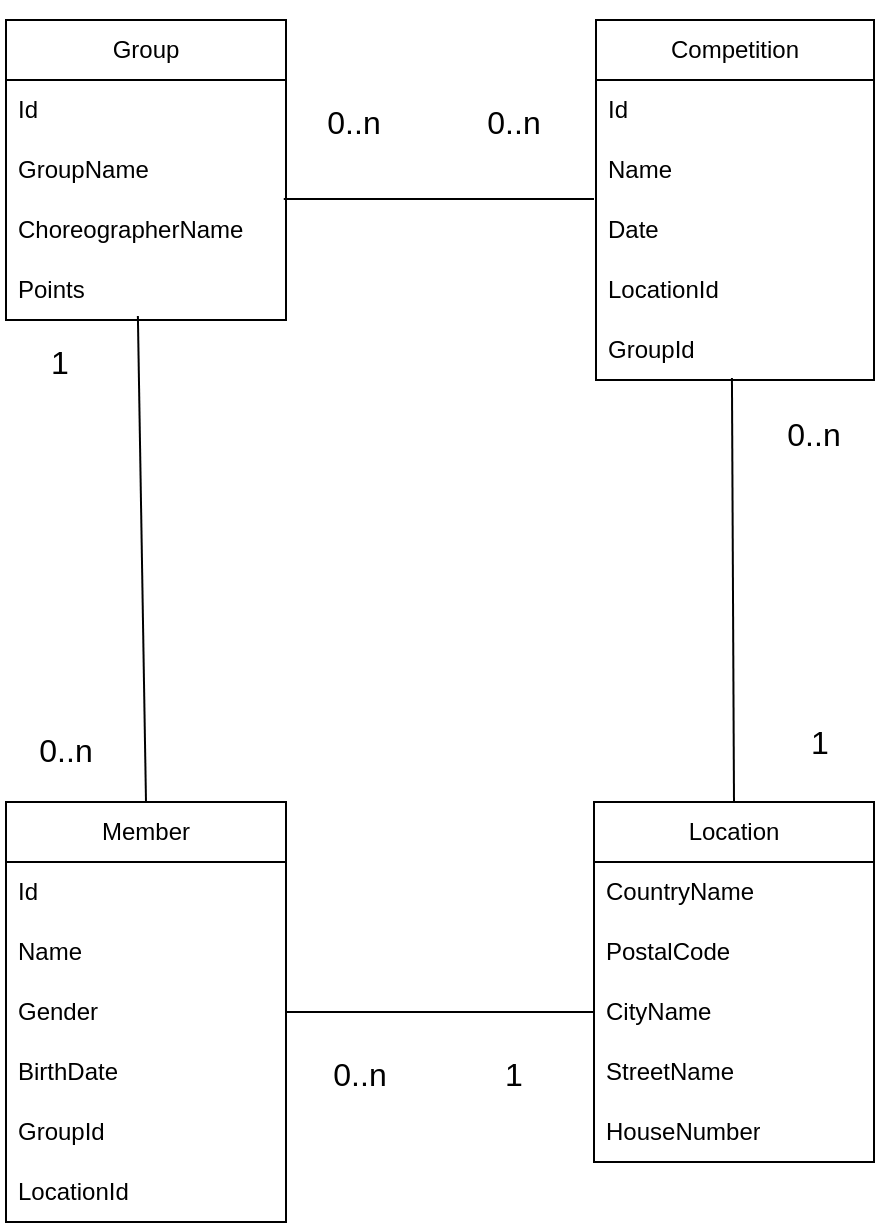 <mxfile version="24.7.17">
  <diagram name="1 oldal" id="ON4D7W952-DQ7M8mwhZ4">
    <mxGraphModel dx="2474" dy="1180" grid="0" gridSize="10" guides="1" tooltips="1" connect="1" arrows="1" fold="1" page="0" pageScale="1" pageWidth="827" pageHeight="1169" math="0" shadow="0">
      <root>
        <mxCell id="0" />
        <mxCell id="1" parent="0" />
        <mxCell id="jLILm1trOcYR6P23a6A1-10" value="Competition" style="swimlane;fontStyle=0;childLayout=stackLayout;horizontal=1;startSize=30;horizontalStack=0;resizeParent=1;resizeParentMax=0;resizeLast=0;collapsible=1;marginBottom=0;whiteSpace=wrap;html=1;" parent="1" vertex="1">
          <mxGeometry x="-122" y="-263" width="139" height="180" as="geometry">
            <mxRectangle x="-43" y="-152" width="54" height="30" as="alternateBounds" />
          </mxGeometry>
        </mxCell>
        <mxCell id="jLILm1trOcYR6P23a6A1-11" value="Id" style="text;strokeColor=none;fillColor=none;align=left;verticalAlign=middle;spacingLeft=4;spacingRight=4;overflow=hidden;points=[[0,0.5],[1,0.5]];portConstraint=eastwest;rotatable=0;whiteSpace=wrap;html=1;" parent="jLILm1trOcYR6P23a6A1-10" vertex="1">
          <mxGeometry y="30" width="139" height="30" as="geometry" />
        </mxCell>
        <mxCell id="jLILm1trOcYR6P23a6A1-12" value="Name" style="text;strokeColor=none;fillColor=none;align=left;verticalAlign=middle;spacingLeft=4;spacingRight=4;overflow=hidden;points=[[0,0.5],[1,0.5]];portConstraint=eastwest;rotatable=0;whiteSpace=wrap;html=1;" parent="jLILm1trOcYR6P23a6A1-10" vertex="1">
          <mxGeometry y="60" width="139" height="30" as="geometry" />
        </mxCell>
        <mxCell id="jLILm1trOcYR6P23a6A1-14" value="Date" style="text;strokeColor=none;fillColor=none;align=left;verticalAlign=middle;spacingLeft=4;spacingRight=4;overflow=hidden;points=[[0,0.5],[1,0.5]];portConstraint=eastwest;rotatable=0;whiteSpace=wrap;html=1;" parent="jLILm1trOcYR6P23a6A1-10" vertex="1">
          <mxGeometry y="90" width="139" height="30" as="geometry" />
        </mxCell>
        <mxCell id="jLILm1trOcYR6P23a6A1-21" value="LocationId&lt;span style=&quot;color: rgba(0, 0, 0, 0); font-family: monospace; font-size: 0px; text-wrap: nowrap;&quot;&gt;%3CmxGraphModel%3E%3Croot%3E%3CmxCell%20id%3D%220%22%2F%3E%3CmxCell%20id%3D%221%22%20parent%3D%220%22%2F%3E%3CmxCell%20id%3D%222%22%20value%3D%22Item%203%22%20style%3D%22text%3BstrokeColor%3Dnone%3BfillColor%3Dnone%3Balign%3Dleft%3BverticalAlign%3Dmiddle%3BspacingLeft%3D4%3BspacingRight%3D4%3Boverflow%3Dhidden%3Bpoints%3D%5B%5B0%2C0.5%5D%2C%5B1%2C0.5%5D%5D%3BportConstraint%3Deastwest%3Brotatable%3D0%3BwhiteSpace%3Dwrap%3Bhtml%3D1%3B%22%20vertex%3D%221%22%20parent%3D%221%22%3E%3CmxGeometry%20x%3D%22173%22%20y%3D%22-11%22%20width%3D%22140%22%20height%3D%2230%22%20as%3D%22geometry%22%2F%3E%3C%2FmxCell%3E%3C%2Froot%3E%3C%2FmxGraphModel%3E&lt;/span&gt;" style="text;strokeColor=none;fillColor=none;align=left;verticalAlign=middle;spacingLeft=4;spacingRight=4;overflow=hidden;points=[[0,0.5],[1,0.5]];portConstraint=eastwest;rotatable=0;whiteSpace=wrap;html=1;" parent="jLILm1trOcYR6P23a6A1-10" vertex="1">
          <mxGeometry y="120" width="139" height="30" as="geometry" />
        </mxCell>
        <mxCell id="jLILm1trOcYR6P23a6A1-36" value="GroupId" style="text;strokeColor=none;fillColor=none;align=left;verticalAlign=middle;spacingLeft=4;spacingRight=4;overflow=hidden;points=[[0,0.5],[1,0.5]];portConstraint=eastwest;rotatable=0;whiteSpace=wrap;html=1;" parent="jLILm1trOcYR6P23a6A1-10" vertex="1">
          <mxGeometry y="150" width="139" height="30" as="geometry" />
        </mxCell>
        <mxCell id="jLILm1trOcYR6P23a6A1-15" style="edgeStyle=none;curved=1;rounded=0;orthogonalLoop=1;jettySize=auto;html=1;exitX=0.5;exitY=0;exitDx=0;exitDy=0;fontSize=12;startSize=8;endSize=8;" parent="1" source="jLILm1trOcYR6P23a6A1-10" target="jLILm1trOcYR6P23a6A1-10" edge="1">
          <mxGeometry relative="1" as="geometry" />
        </mxCell>
        <mxCell id="jLILm1trOcYR6P23a6A1-16" value="Location" style="swimlane;fontStyle=0;childLayout=stackLayout;horizontal=1;startSize=30;horizontalStack=0;resizeParent=1;resizeParentMax=0;resizeLast=0;collapsible=1;marginBottom=0;whiteSpace=wrap;html=1;" parent="1" vertex="1">
          <mxGeometry x="-123" y="128" width="140" height="180" as="geometry" />
        </mxCell>
        <mxCell id="pGf6qE6ynXr7Wc6hEcPT-2" value="CountryName" style="text;strokeColor=none;fillColor=none;align=left;verticalAlign=middle;spacingLeft=4;spacingRight=4;overflow=hidden;points=[[0,0.5],[1,0.5]];portConstraint=eastwest;rotatable=0;whiteSpace=wrap;html=1;" parent="jLILm1trOcYR6P23a6A1-16" vertex="1">
          <mxGeometry y="30" width="140" height="30" as="geometry" />
        </mxCell>
        <mxCell id="jLILm1trOcYR6P23a6A1-17" value="PostalCode" style="text;strokeColor=none;fillColor=none;align=left;verticalAlign=middle;spacingLeft=4;spacingRight=4;overflow=hidden;points=[[0,0.5],[1,0.5]];portConstraint=eastwest;rotatable=0;whiteSpace=wrap;html=1;" parent="jLILm1trOcYR6P23a6A1-16" vertex="1">
          <mxGeometry y="60" width="140" height="30" as="geometry" />
        </mxCell>
        <mxCell id="jLILm1trOcYR6P23a6A1-18" value="CityName" style="text;strokeColor=none;fillColor=none;align=left;verticalAlign=middle;spacingLeft=4;spacingRight=4;overflow=hidden;points=[[0,0.5],[1,0.5]];portConstraint=eastwest;rotatable=0;whiteSpace=wrap;html=1;" parent="jLILm1trOcYR6P23a6A1-16" vertex="1">
          <mxGeometry y="90" width="140" height="30" as="geometry" />
        </mxCell>
        <mxCell id="jLILm1trOcYR6P23a6A1-20" value="StreetName" style="text;strokeColor=none;fillColor=none;align=left;verticalAlign=middle;spacingLeft=4;spacingRight=4;overflow=hidden;points=[[0,0.5],[1,0.5]];portConstraint=eastwest;rotatable=0;whiteSpace=wrap;html=1;" parent="jLILm1trOcYR6P23a6A1-16" vertex="1">
          <mxGeometry y="120" width="140" height="30" as="geometry" />
        </mxCell>
        <mxCell id="jLILm1trOcYR6P23a6A1-19" value="HouseNumber" style="text;strokeColor=none;fillColor=none;align=left;verticalAlign=middle;spacingLeft=4;spacingRight=4;overflow=hidden;points=[[0,0.5],[1,0.5]];portConstraint=eastwest;rotatable=0;whiteSpace=wrap;html=1;" parent="jLILm1trOcYR6P23a6A1-16" vertex="1">
          <mxGeometry y="150" width="140" height="30" as="geometry" />
        </mxCell>
        <mxCell id="jLILm1trOcYR6P23a6A1-23" value="0..n" style="text;html=1;align=center;verticalAlign=middle;whiteSpace=wrap;rounded=0;fontSize=16;" parent="1" vertex="1">
          <mxGeometry x="-270" y="249" width="60" height="30" as="geometry" />
        </mxCell>
        <mxCell id="jLILm1trOcYR6P23a6A1-24" value="1" style="text;html=1;align=center;verticalAlign=middle;whiteSpace=wrap;rounded=0;fontSize=16;" parent="1" vertex="1">
          <mxGeometry x="-40" y="83" width="60" height="30" as="geometry" />
        </mxCell>
        <mxCell id="jLILm1trOcYR6P23a6A1-25" value="Group" style="swimlane;fontStyle=0;childLayout=stackLayout;horizontal=1;startSize=30;horizontalStack=0;resizeParent=1;resizeParentMax=0;resizeLast=0;collapsible=1;marginBottom=0;whiteSpace=wrap;html=1;" parent="1" vertex="1">
          <mxGeometry x="-417" y="-263" width="140" height="150" as="geometry" />
        </mxCell>
        <mxCell id="jLILm1trOcYR6P23a6A1-26" value="Id" style="text;strokeColor=none;fillColor=none;align=left;verticalAlign=middle;spacingLeft=4;spacingRight=4;overflow=hidden;points=[[0,0.5],[1,0.5]];portConstraint=eastwest;rotatable=0;whiteSpace=wrap;html=1;" parent="jLILm1trOcYR6P23a6A1-25" vertex="1">
          <mxGeometry y="30" width="140" height="30" as="geometry" />
        </mxCell>
        <mxCell id="jLILm1trOcYR6P23a6A1-27" value="GroupName" style="text;strokeColor=none;fillColor=none;align=left;verticalAlign=middle;spacingLeft=4;spacingRight=4;overflow=hidden;points=[[0,0.5],[1,0.5]];portConstraint=eastwest;rotatable=0;whiteSpace=wrap;html=1;" parent="jLILm1trOcYR6P23a6A1-25" vertex="1">
          <mxGeometry y="60" width="140" height="30" as="geometry" />
        </mxCell>
        <mxCell id="pGf6qE6ynXr7Wc6hEcPT-3" value="ChoreographerName" style="text;strokeColor=none;fillColor=none;align=left;verticalAlign=middle;spacingLeft=4;spacingRight=4;overflow=hidden;points=[[0,0.5],[1,0.5]];portConstraint=eastwest;rotatable=0;whiteSpace=wrap;html=1;" parent="jLILm1trOcYR6P23a6A1-25" vertex="1">
          <mxGeometry y="90" width="140" height="30" as="geometry" />
        </mxCell>
        <mxCell id="jLILm1trOcYR6P23a6A1-29" value="Points" style="text;strokeColor=none;fillColor=none;align=left;verticalAlign=middle;spacingLeft=4;spacingRight=4;overflow=hidden;points=[[0,0.5],[1,0.5]];portConstraint=eastwest;rotatable=0;whiteSpace=wrap;html=1;" parent="jLILm1trOcYR6P23a6A1-25" vertex="1">
          <mxGeometry y="120" width="140" height="30" as="geometry" />
        </mxCell>
        <mxCell id="jLILm1trOcYR6P23a6A1-41" value="0..n" style="text;html=1;align=center;verticalAlign=middle;whiteSpace=wrap;rounded=0;fontSize=16;" parent="1" vertex="1">
          <mxGeometry x="-43" y="-71" width="60" height="30" as="geometry" />
        </mxCell>
        <mxCell id="jLILm1trOcYR6P23a6A1-43" value="Member" style="swimlane;fontStyle=0;childLayout=stackLayout;horizontal=1;startSize=30;horizontalStack=0;resizeParent=1;resizeParentMax=0;resizeLast=0;collapsible=1;marginBottom=0;whiteSpace=wrap;html=1;" parent="1" vertex="1">
          <mxGeometry x="-417" y="128" width="140" height="210" as="geometry" />
        </mxCell>
        <mxCell id="jLILm1trOcYR6P23a6A1-44" value="Id" style="text;strokeColor=none;fillColor=none;align=left;verticalAlign=middle;spacingLeft=4;spacingRight=4;overflow=hidden;points=[[0,0.5],[1,0.5]];portConstraint=eastwest;rotatable=0;whiteSpace=wrap;html=1;" parent="jLILm1trOcYR6P23a6A1-43" vertex="1">
          <mxGeometry y="30" width="140" height="30" as="geometry" />
        </mxCell>
        <mxCell id="jLILm1trOcYR6P23a6A1-45" value="Name" style="text;strokeColor=none;fillColor=none;align=left;verticalAlign=middle;spacingLeft=4;spacingRight=4;overflow=hidden;points=[[0,0.5],[1,0.5]];portConstraint=eastwest;rotatable=0;whiteSpace=wrap;html=1;" parent="jLILm1trOcYR6P23a6A1-43" vertex="1">
          <mxGeometry y="60" width="140" height="30" as="geometry" />
        </mxCell>
        <mxCell id="pGf6qE6ynXr7Wc6hEcPT-4" value="Gender" style="text;strokeColor=none;fillColor=none;align=left;verticalAlign=middle;spacingLeft=4;spacingRight=4;overflow=hidden;points=[[0,0.5],[1,0.5]];portConstraint=eastwest;rotatable=0;whiteSpace=wrap;html=1;" parent="jLILm1trOcYR6P23a6A1-43" vertex="1">
          <mxGeometry y="90" width="140" height="30" as="geometry" />
        </mxCell>
        <mxCell id="pGf6qE6ynXr7Wc6hEcPT-5" value="BirthDate" style="text;strokeColor=none;fillColor=none;align=left;verticalAlign=middle;spacingLeft=4;spacingRight=4;overflow=hidden;points=[[0,0.5],[1,0.5]];portConstraint=eastwest;rotatable=0;whiteSpace=wrap;html=1;" parent="jLILm1trOcYR6P23a6A1-43" vertex="1">
          <mxGeometry y="120" width="140" height="30" as="geometry" />
        </mxCell>
        <mxCell id="jLILm1trOcYR6P23a6A1-46" value="GroupId" style="text;strokeColor=none;fillColor=none;align=left;verticalAlign=middle;spacingLeft=4;spacingRight=4;overflow=hidden;points=[[0,0.5],[1,0.5]];portConstraint=eastwest;rotatable=0;whiteSpace=wrap;html=1;" parent="jLILm1trOcYR6P23a6A1-43" vertex="1">
          <mxGeometry y="150" width="140" height="30" as="geometry" />
        </mxCell>
        <mxCell id="EKPw-9JExDkRiqGXcwOU-1" value="LocationId" style="text;strokeColor=none;fillColor=none;align=left;verticalAlign=middle;spacingLeft=4;spacingRight=4;overflow=hidden;points=[[0,0.5],[1,0.5]];portConstraint=eastwest;rotatable=0;whiteSpace=wrap;html=1;" vertex="1" parent="jLILm1trOcYR6P23a6A1-43">
          <mxGeometry y="180" width="140" height="30" as="geometry" />
        </mxCell>
        <mxCell id="jLILm1trOcYR6P23a6A1-48" value="0..n" style="text;html=1;align=center;verticalAlign=middle;whiteSpace=wrap;rounded=0;fontSize=16;" parent="1" vertex="1">
          <mxGeometry x="-273" y="-227" width="60" height="30" as="geometry" />
        </mxCell>
        <mxCell id="jLILm1trOcYR6P23a6A1-50" value="1" style="text;html=1;align=center;verticalAlign=middle;whiteSpace=wrap;rounded=0;fontSize=16;" parent="1" vertex="1">
          <mxGeometry x="-420" y="-107" width="60" height="30" as="geometry" />
        </mxCell>
        <mxCell id="jLILm1trOcYR6P23a6A1-51" value="0..n" style="text;html=1;align=center;verticalAlign=middle;whiteSpace=wrap;rounded=0;fontSize=16;" parent="1" vertex="1">
          <mxGeometry x="-417" y="87" width="60" height="30" as="geometry" />
        </mxCell>
        <mxCell id="pGf6qE6ynXr7Wc6hEcPT-7" value="" style="endArrow=none;html=1;rounded=0;exitX=1;exitY=0.5;exitDx=0;exitDy=0;entryX=0;entryY=0.5;entryDx=0;entryDy=0;" parent="1" source="pGf6qE6ynXr7Wc6hEcPT-4" target="jLILm1trOcYR6P23a6A1-18" edge="1">
          <mxGeometry width="50" height="50" relative="1" as="geometry">
            <mxPoint x="-144" y="139" as="sourcePoint" />
            <mxPoint x="-94" y="89" as="targetPoint" />
          </mxGeometry>
        </mxCell>
        <mxCell id="pGf6qE6ynXr7Wc6hEcPT-8" value="" style="endArrow=none;html=1;rounded=0;entryX=0.489;entryY=0.967;entryDx=0;entryDy=0;entryPerimeter=0;exitX=0.5;exitY=0;exitDx=0;exitDy=0;" parent="1" source="jLILm1trOcYR6P23a6A1-16" target="jLILm1trOcYR6P23a6A1-36" edge="1">
          <mxGeometry width="50" height="50" relative="1" as="geometry">
            <mxPoint x="-144" y="139" as="sourcePoint" />
            <mxPoint x="-51.944" y="-52.01" as="targetPoint" />
          </mxGeometry>
        </mxCell>
        <mxCell id="pGf6qE6ynXr7Wc6hEcPT-9" value="" style="endArrow=none;html=1;rounded=0;exitX=1.021;exitY=1.033;exitDx=0;exitDy=0;exitPerimeter=0;entryX=0.022;entryY=0.033;entryDx=0;entryDy=0;entryPerimeter=0;" parent="1" edge="1">
          <mxGeometry width="50" height="50" relative="1" as="geometry">
            <mxPoint x="-278.12" y="-173.5" as="sourcePoint" />
            <mxPoint x="-123.002" y="-173.5" as="targetPoint" />
          </mxGeometry>
        </mxCell>
        <mxCell id="pGf6qE6ynXr7Wc6hEcPT-10" value="" style="endArrow=none;html=1;rounded=0;entryX=0.471;entryY=0.933;entryDx=0;entryDy=0;entryPerimeter=0;exitX=0.5;exitY=0;exitDx=0;exitDy=0;" parent="1" source="jLILm1trOcYR6P23a6A1-43" target="jLILm1trOcYR6P23a6A1-29" edge="1">
          <mxGeometry width="50" height="50" relative="1" as="geometry">
            <mxPoint x="-376" y="36" as="sourcePoint" />
            <mxPoint x="-326" y="-14" as="targetPoint" />
          </mxGeometry>
        </mxCell>
        <mxCell id="pGf6qE6ynXr7Wc6hEcPT-11" value="1" style="text;html=1;align=center;verticalAlign=middle;whiteSpace=wrap;rounded=0;fontSize=16;" parent="1" vertex="1">
          <mxGeometry x="-193" y="249" width="60" height="30" as="geometry" />
        </mxCell>
        <mxCell id="pGf6qE6ynXr7Wc6hEcPT-13" value="0..n" style="text;html=1;align=center;verticalAlign=middle;whiteSpace=wrap;rounded=0;fontSize=16;" parent="1" vertex="1">
          <mxGeometry x="-193" y="-227" width="60" height="30" as="geometry" />
        </mxCell>
      </root>
    </mxGraphModel>
  </diagram>
</mxfile>
